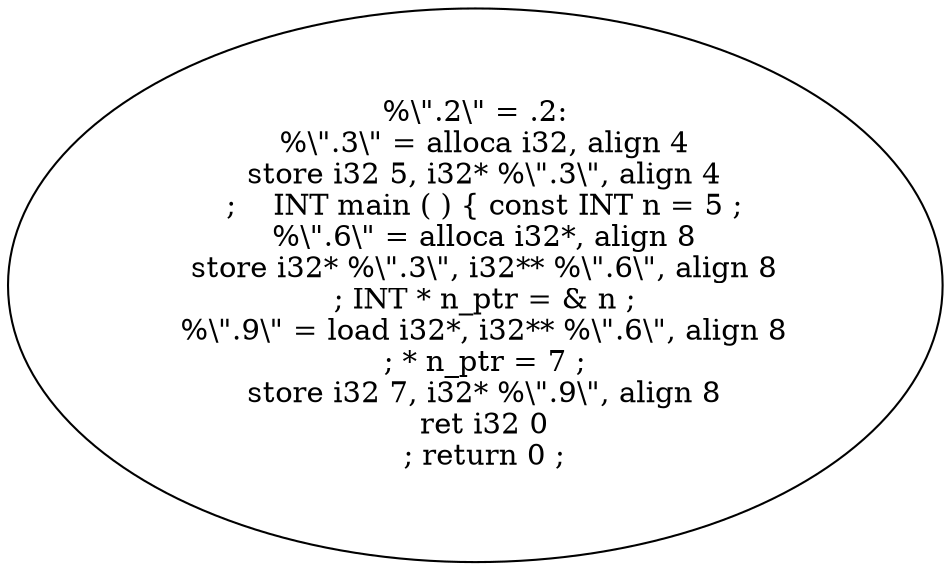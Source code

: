 digraph AST {
  "135765455299360" [label="%\\\".2\\\" = .2:
  %\\\".3\\\" = alloca i32, align 4
  store i32 5, i32* %\\\".3\\\", align 4
  ;    INT main ( ) { const INT n = 5 ;
  %\\\".6\\\" = alloca i32*, align 8
  store i32* %\\\".3\\\", i32** %\\\".6\\\", align 8
  ; INT * n_ptr = & n ;
  %\\\".9\\\" = load i32*, i32** %\\\".6\\\", align 8
  ; * n_ptr = 7 ;
  store i32 7, i32* %\\\".9\\\", align 8
  ret i32 0
  ; return 0 ;"];
}

